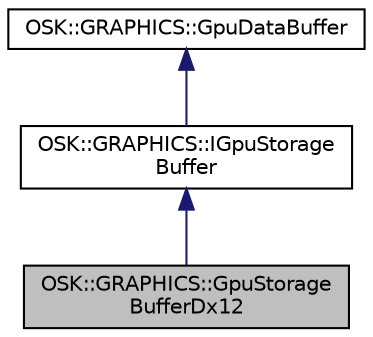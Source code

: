 digraph "OSK::GRAPHICS::GpuStorageBufferDx12"
{
 // LATEX_PDF_SIZE
  edge [fontname="Helvetica",fontsize="10",labelfontname="Helvetica",labelfontsize="10"];
  node [fontname="Helvetica",fontsize="10",shape=record];
  Node1 [label="OSK::GRAPHICS::GpuStorage\lBufferDx12",height=0.2,width=0.4,color="black", fillcolor="grey75", style="filled", fontcolor="black",tooltip=" "];
  Node2 -> Node1 [dir="back",color="midnightblue",fontsize="10",style="solid"];
  Node2 [label="OSK::GRAPHICS::IGpuStorage\lBuffer",height=0.2,width=0.4,color="black", fillcolor="white", style="filled",URL="$class_o_s_k_1_1_g_r_a_p_h_i_c_s_1_1_i_gpu_storage_buffer.html",tooltip="Un buffer que contiene información read-write. Equivalente a un UAV buffer en DX12."];
  Node3 -> Node2 [dir="back",color="midnightblue",fontsize="10",style="solid"];
  Node3 [label="OSK::GRAPHICS::GpuDataBuffer",height=0.2,width=0.4,color="black", fillcolor="white", style="filled",URL="$class_o_s_k_1_1_g_r_a_p_h_i_c_s_1_1_gpu_data_buffer.html",tooltip="Representa un buffer genérico en la GPU."];
}
